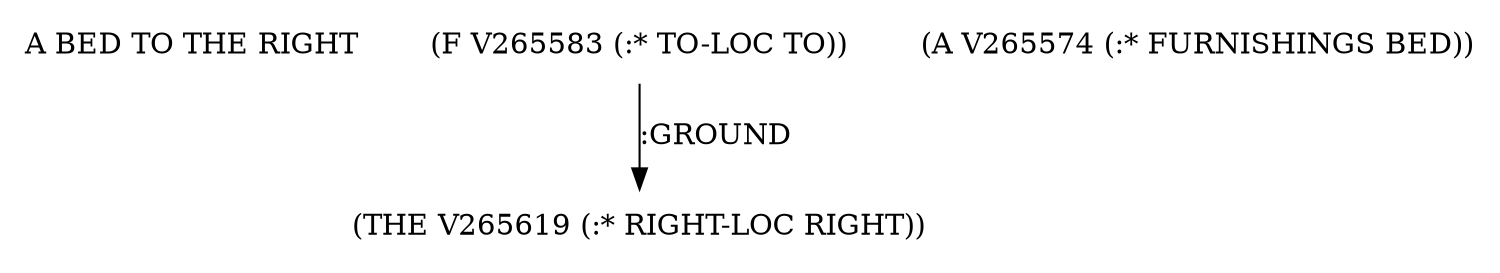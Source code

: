 digraph Terms {
  node [shape=none]
  "A BED TO THE RIGHT"
  "V265583" [label="(F V265583 (:* TO-LOC TO))"]
  "V265583" -> "V265619" [label=":GROUND"]
  "V265619" [label="(THE V265619 (:* RIGHT-LOC RIGHT))"]
  "V265574" [label="(A V265574 (:* FURNISHINGS BED))"]
}
